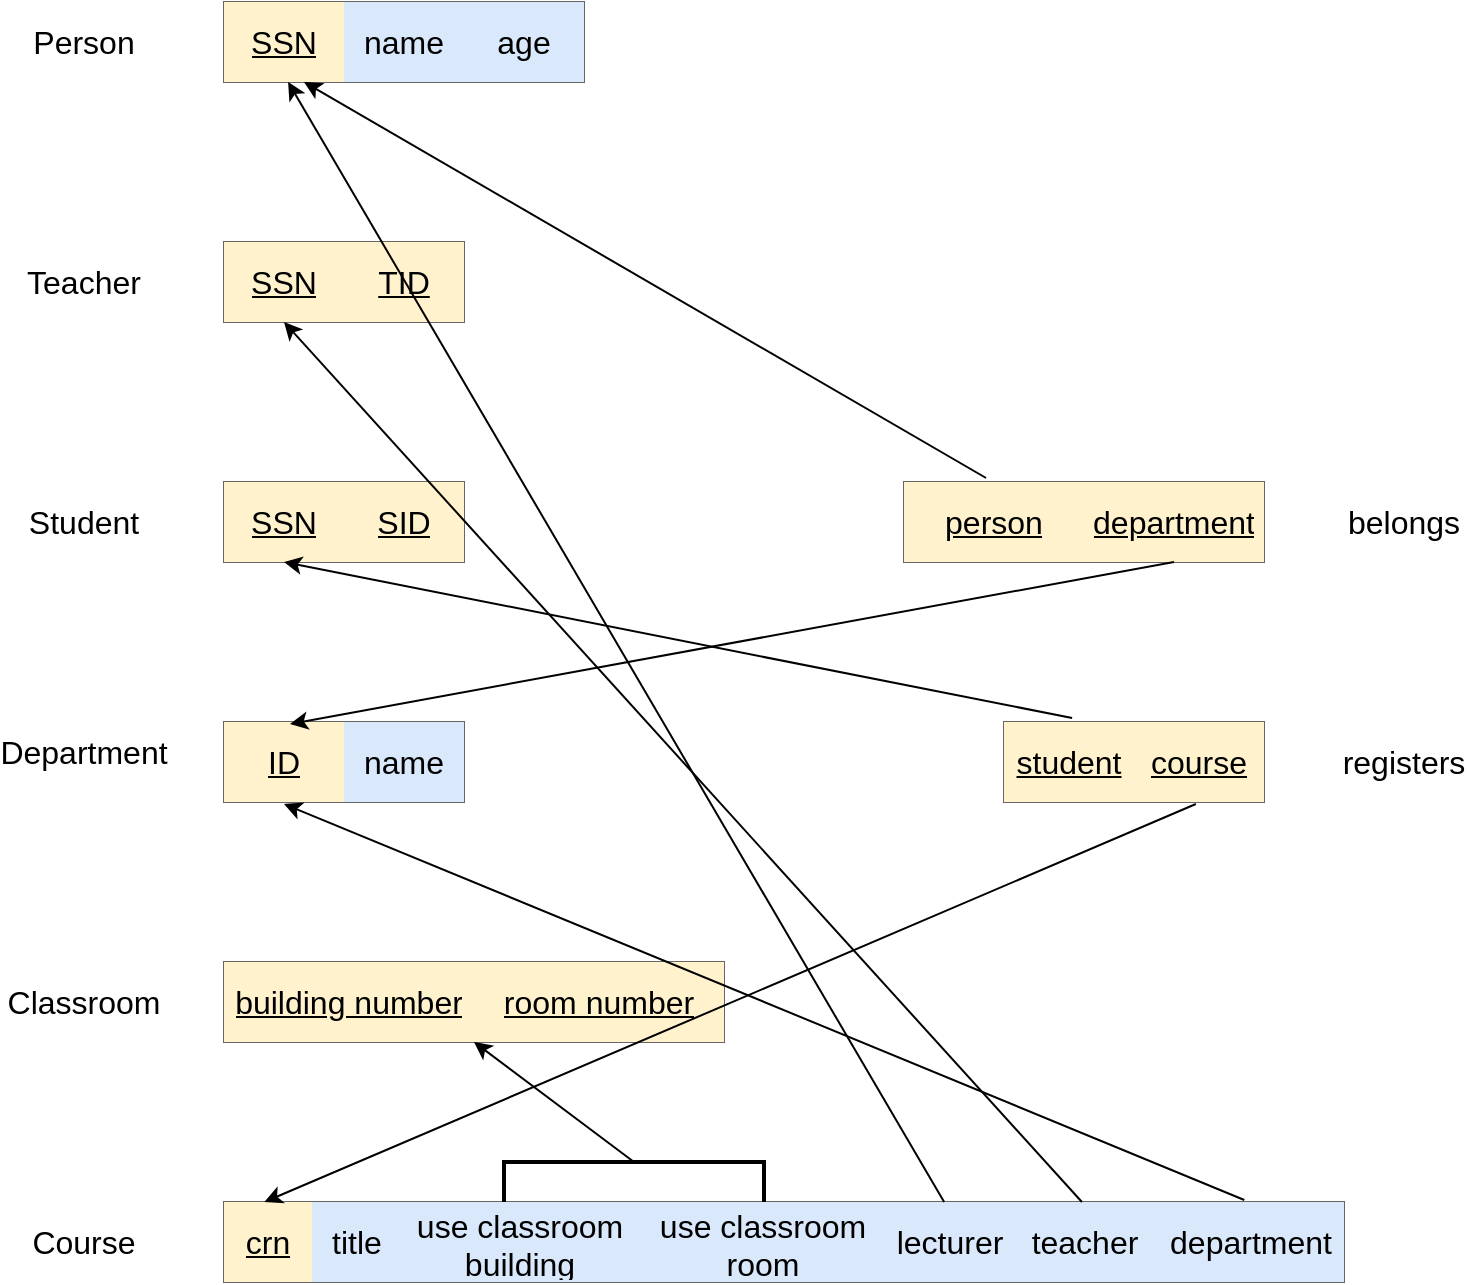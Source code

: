 <mxfile version="21.1.2" type="device">
  <diagram name="Page-1" id="XLfyf-j3GxoiXbW0jk3t">
    <mxGraphModel dx="794" dy="1194" grid="1" gridSize="10" guides="1" tooltips="1" connect="1" arrows="1" fold="1" page="1" pageScale="1" pageWidth="827" pageHeight="1169" math="0" shadow="0">
      <root>
        <mxCell id="0" />
        <mxCell id="1" parent="0" />
        <mxCell id="3cv_eZzOuFBuD2p36541-14" value="Person" style="shape=table;startSize=0;container=1;collapsible=0;childLayout=tableLayout;strokeColor=#666666;fontSize=16;fillColor=#f5f5f5;fontColor=#333333;swimlaneHead=1;swimlaneBody=1;swimlaneLine=1;" vertex="1" parent="1">
          <mxGeometry x="160" y="40" width="180" height="40" as="geometry" />
        </mxCell>
        <mxCell id="3cv_eZzOuFBuD2p36541-15" value="" style="shape=tableRow;horizontal=0;startSize=0;swimlaneHead=0;swimlaneBody=0;strokeColor=inherit;top=0;left=0;bottom=0;right=0;collapsible=0;dropTarget=0;fillColor=none;points=[[0,0.5],[1,0.5]];portConstraint=eastwest;fontSize=16;" vertex="1" parent="3cv_eZzOuFBuD2p36541-14">
          <mxGeometry width="180" height="40" as="geometry" />
        </mxCell>
        <mxCell id="3cv_eZzOuFBuD2p36541-58" value="&lt;u&gt;SSN&lt;/u&gt;" style="shape=partialRectangle;html=1;whiteSpace=wrap;connectable=0;strokeColor=#d6b656;overflow=hidden;fillColor=#fff2cc;top=0;left=0;bottom=0;right=0;pointerEvents=1;fontSize=16;" vertex="1" parent="3cv_eZzOuFBuD2p36541-15">
          <mxGeometry width="60" height="40" as="geometry">
            <mxRectangle width="60" height="40" as="alternateBounds" />
          </mxGeometry>
        </mxCell>
        <mxCell id="3cv_eZzOuFBuD2p36541-57" value="name" style="shape=partialRectangle;html=1;whiteSpace=wrap;connectable=0;strokeColor=#6c8ebf;overflow=hidden;fillColor=#dae8fc;top=0;left=0;bottom=0;right=0;pointerEvents=1;fontSize=16;" vertex="1" parent="3cv_eZzOuFBuD2p36541-15">
          <mxGeometry x="60" width="60" height="40" as="geometry">
            <mxRectangle width="60" height="40" as="alternateBounds" />
          </mxGeometry>
        </mxCell>
        <mxCell id="3cv_eZzOuFBuD2p36541-16" value="age" style="shape=partialRectangle;html=1;whiteSpace=wrap;connectable=0;strokeColor=#6c8ebf;overflow=hidden;fillColor=#dae8fc;top=0;left=0;bottom=0;right=0;pointerEvents=1;fontSize=16;" vertex="1" parent="3cv_eZzOuFBuD2p36541-15">
          <mxGeometry x="120" width="60" height="40" as="geometry">
            <mxRectangle width="60" height="40" as="alternateBounds" />
          </mxGeometry>
        </mxCell>
        <mxCell id="3cv_eZzOuFBuD2p36541-59" value="Teacher" style="shape=table;startSize=0;container=1;collapsible=0;childLayout=tableLayout;strokeColor=#666666;fontSize=16;fillColor=#f5f5f5;fontColor=#333333;" vertex="1" parent="1">
          <mxGeometry x="160" y="160" width="120" height="40" as="geometry" />
        </mxCell>
        <mxCell id="3cv_eZzOuFBuD2p36541-60" value="" style="shape=tableRow;horizontal=0;startSize=0;swimlaneHead=0;swimlaneBody=0;strokeColor=inherit;top=0;left=0;bottom=0;right=0;collapsible=0;dropTarget=0;fillColor=none;points=[[0,0.5],[1,0.5]];portConstraint=eastwest;fontSize=16;" vertex="1" parent="3cv_eZzOuFBuD2p36541-59">
          <mxGeometry width="120" height="40" as="geometry" />
        </mxCell>
        <mxCell id="3cv_eZzOuFBuD2p36541-61" value="&lt;u&gt;SSN&lt;/u&gt;" style="shape=partialRectangle;html=1;whiteSpace=wrap;connectable=0;strokeColor=#d6b656;overflow=hidden;fillColor=#fff2cc;top=0;left=0;bottom=0;right=0;pointerEvents=1;fontSize=16;" vertex="1" parent="3cv_eZzOuFBuD2p36541-60">
          <mxGeometry width="60" height="40" as="geometry">
            <mxRectangle width="60" height="40" as="alternateBounds" />
          </mxGeometry>
        </mxCell>
        <mxCell id="3cv_eZzOuFBuD2p36541-62" value="&lt;u&gt;TID&lt;/u&gt;" style="shape=partialRectangle;html=1;whiteSpace=wrap;connectable=0;strokeColor=#d6b656;overflow=hidden;fillColor=#fff2cc;top=0;left=0;bottom=0;right=0;pointerEvents=1;fontSize=16;" vertex="1" parent="3cv_eZzOuFBuD2p36541-60">
          <mxGeometry x="60" width="60" height="40" as="geometry">
            <mxRectangle width="60" height="40" as="alternateBounds" />
          </mxGeometry>
        </mxCell>
        <mxCell id="3cv_eZzOuFBuD2p36541-72" value="belongs" style="shape=table;startSize=0;container=1;collapsible=0;childLayout=tableLayout;strokeColor=#666666;fontSize=16;fillColor=#f5f5f5;fontColor=#333333;" vertex="1" parent="1">
          <mxGeometry x="500" y="280" width="180" height="40" as="geometry" />
        </mxCell>
        <mxCell id="3cv_eZzOuFBuD2p36541-73" value="" style="shape=tableRow;horizontal=0;startSize=0;swimlaneHead=0;swimlaneBody=0;strokeColor=inherit;top=0;left=0;bottom=0;right=0;collapsible=0;dropTarget=0;fillColor=none;points=[[0,0.5],[1,0.5]];portConstraint=eastwest;fontSize=16;" vertex="1" parent="3cv_eZzOuFBuD2p36541-72">
          <mxGeometry width="180" height="40" as="geometry" />
        </mxCell>
        <mxCell id="3cv_eZzOuFBuD2p36541-74" value="&lt;u&gt;person&lt;/u&gt;" style="shape=partialRectangle;html=1;whiteSpace=wrap;connectable=0;strokeColor=#d6b656;overflow=hidden;fillColor=#fff2cc;top=0;left=0;bottom=0;right=0;pointerEvents=1;fontSize=16;" vertex="1" parent="3cv_eZzOuFBuD2p36541-73">
          <mxGeometry width="90" height="40" as="geometry">
            <mxRectangle width="90" height="40" as="alternateBounds" />
          </mxGeometry>
        </mxCell>
        <mxCell id="3cv_eZzOuFBuD2p36541-75" value="&lt;u&gt;department&lt;/u&gt;" style="shape=partialRectangle;html=1;whiteSpace=wrap;connectable=0;strokeColor=#d6b656;overflow=hidden;fillColor=#fff2cc;top=0;left=0;bottom=0;right=0;pointerEvents=1;fontSize=16;" vertex="1" parent="3cv_eZzOuFBuD2p36541-73">
          <mxGeometry x="90" width="90" height="40" as="geometry">
            <mxRectangle width="90" height="40" as="alternateBounds" />
          </mxGeometry>
        </mxCell>
        <mxCell id="3cv_eZzOuFBuD2p36541-77" value="Department" style="shape=table;startSize=0;container=1;collapsible=0;childLayout=tableLayout;strokeColor=#666666;fontSize=16;fillColor=#f5f5f5;fontColor=#333333;" vertex="1" parent="1">
          <mxGeometry x="160" y="400" width="120" height="40" as="geometry" />
        </mxCell>
        <mxCell id="3cv_eZzOuFBuD2p36541-78" value="" style="shape=tableRow;horizontal=0;startSize=0;swimlaneHead=0;swimlaneBody=0;strokeColor=inherit;top=0;left=0;bottom=0;right=0;collapsible=0;dropTarget=0;fillColor=none;points=[[0,0.5],[1,0.5]];portConstraint=eastwest;fontSize=16;" vertex="1" parent="3cv_eZzOuFBuD2p36541-77">
          <mxGeometry width="120" height="40" as="geometry" />
        </mxCell>
        <mxCell id="3cv_eZzOuFBuD2p36541-79" value="&lt;u&gt;ID&lt;/u&gt;" style="shape=partialRectangle;html=1;whiteSpace=wrap;connectable=0;strokeColor=#d6b656;overflow=hidden;fillColor=#fff2cc;top=0;left=0;bottom=0;right=0;pointerEvents=1;fontSize=16;" vertex="1" parent="3cv_eZzOuFBuD2p36541-78">
          <mxGeometry width="60" height="40" as="geometry">
            <mxRectangle width="60" height="40" as="alternateBounds" />
          </mxGeometry>
        </mxCell>
        <mxCell id="3cv_eZzOuFBuD2p36541-80" value="name" style="shape=partialRectangle;html=1;whiteSpace=wrap;connectable=0;strokeColor=#6c8ebf;overflow=hidden;fillColor=#dae8fc;top=0;left=0;bottom=0;right=0;pointerEvents=1;fontSize=16;" vertex="1" parent="3cv_eZzOuFBuD2p36541-78">
          <mxGeometry x="60" width="60" height="40" as="geometry">
            <mxRectangle width="60" height="40" as="alternateBounds" />
          </mxGeometry>
        </mxCell>
        <mxCell id="3cv_eZzOuFBuD2p36541-82" value="registers" style="shape=table;startSize=0;container=1;collapsible=0;childLayout=tableLayout;strokeColor=#666666;fontSize=16;fillColor=#f5f5f5;fontColor=#333333;" vertex="1" parent="1">
          <mxGeometry x="550" y="400" width="130" height="40" as="geometry" />
        </mxCell>
        <mxCell id="3cv_eZzOuFBuD2p36541-83" value="" style="shape=tableRow;horizontal=0;startSize=0;swimlaneHead=0;swimlaneBody=0;strokeColor=inherit;top=0;left=0;bottom=0;right=0;collapsible=0;dropTarget=0;fillColor=none;points=[[0,0.5],[1,0.5]];portConstraint=eastwest;fontSize=16;" vertex="1" parent="3cv_eZzOuFBuD2p36541-82">
          <mxGeometry width="130" height="40" as="geometry" />
        </mxCell>
        <mxCell id="3cv_eZzOuFBuD2p36541-84" value="&lt;u&gt;student&lt;/u&gt;" style="shape=partialRectangle;html=1;whiteSpace=wrap;connectable=0;strokeColor=#d6b656;overflow=hidden;fillColor=#fff2cc;top=0;left=0;bottom=0;right=0;pointerEvents=1;fontSize=16;" vertex="1" parent="3cv_eZzOuFBuD2p36541-83">
          <mxGeometry width="65" height="40" as="geometry">
            <mxRectangle width="65" height="40" as="alternateBounds" />
          </mxGeometry>
        </mxCell>
        <mxCell id="3cv_eZzOuFBuD2p36541-85" value="&lt;u&gt;course&lt;/u&gt;" style="shape=partialRectangle;html=1;whiteSpace=wrap;connectable=0;strokeColor=#d6b656;overflow=hidden;fillColor=#fff2cc;top=0;left=0;bottom=0;right=0;pointerEvents=1;fontSize=16;" vertex="1" parent="3cv_eZzOuFBuD2p36541-83">
          <mxGeometry x="65" width="65" height="40" as="geometry">
            <mxRectangle width="65" height="40" as="alternateBounds" />
          </mxGeometry>
        </mxCell>
        <mxCell id="3cv_eZzOuFBuD2p36541-87" value="Student" style="shape=table;startSize=0;container=1;collapsible=0;childLayout=tableLayout;strokeColor=#666666;fontSize=16;fillColor=#f5f5f5;fontColor=#333333;" vertex="1" parent="1">
          <mxGeometry x="160" y="280" width="120" height="40" as="geometry" />
        </mxCell>
        <mxCell id="3cv_eZzOuFBuD2p36541-88" value="" style="shape=tableRow;horizontal=0;startSize=0;swimlaneHead=0;swimlaneBody=0;strokeColor=inherit;top=0;left=0;bottom=0;right=0;collapsible=0;dropTarget=0;fillColor=none;points=[[0,0.5],[1,0.5]];portConstraint=eastwest;fontSize=16;" vertex="1" parent="3cv_eZzOuFBuD2p36541-87">
          <mxGeometry width="120" height="40" as="geometry" />
        </mxCell>
        <mxCell id="3cv_eZzOuFBuD2p36541-89" value="&lt;u&gt;SSN&lt;/u&gt;" style="shape=partialRectangle;html=1;whiteSpace=wrap;connectable=0;strokeColor=#d6b656;overflow=hidden;fillColor=#fff2cc;top=0;left=0;bottom=0;right=0;pointerEvents=1;fontSize=16;" vertex="1" parent="3cv_eZzOuFBuD2p36541-88">
          <mxGeometry width="60" height="40" as="geometry">
            <mxRectangle width="60" height="40" as="alternateBounds" />
          </mxGeometry>
        </mxCell>
        <mxCell id="3cv_eZzOuFBuD2p36541-90" value="&lt;u&gt;SID&lt;/u&gt;" style="shape=partialRectangle;html=1;whiteSpace=wrap;connectable=0;strokeColor=#d6b656;overflow=hidden;fillColor=#fff2cc;top=0;left=0;bottom=0;right=0;pointerEvents=1;fontSize=16;" vertex="1" parent="3cv_eZzOuFBuD2p36541-88">
          <mxGeometry x="60" width="60" height="40" as="geometry">
            <mxRectangle width="60" height="40" as="alternateBounds" />
          </mxGeometry>
        </mxCell>
        <mxCell id="3cv_eZzOuFBuD2p36541-92" value="Classroom" style="shape=table;startSize=0;container=1;collapsible=0;childLayout=tableLayout;strokeColor=#666666;fontSize=16;fillColor=#f5f5f5;fontColor=#333333;" vertex="1" parent="1">
          <mxGeometry x="160" y="520" width="250" height="40" as="geometry" />
        </mxCell>
        <mxCell id="3cv_eZzOuFBuD2p36541-93" value="" style="shape=tableRow;horizontal=0;startSize=0;swimlaneHead=0;swimlaneBody=0;strokeColor=inherit;top=0;left=0;bottom=0;right=0;collapsible=0;dropTarget=0;fillColor=none;points=[[0,0.5],[1,0.5]];portConstraint=eastwest;fontSize=16;" vertex="1" parent="3cv_eZzOuFBuD2p36541-92">
          <mxGeometry width="250" height="40" as="geometry" />
        </mxCell>
        <mxCell id="3cv_eZzOuFBuD2p36541-94" value="&lt;u&gt;building number&lt;/u&gt;" style="shape=partialRectangle;html=1;whiteSpace=wrap;connectable=0;strokeColor=#d6b656;overflow=hidden;fillColor=#fff2cc;top=0;left=0;bottom=0;right=0;pointerEvents=1;fontSize=16;" vertex="1" parent="3cv_eZzOuFBuD2p36541-93">
          <mxGeometry width="125" height="40" as="geometry">
            <mxRectangle width="125" height="40" as="alternateBounds" />
          </mxGeometry>
        </mxCell>
        <mxCell id="3cv_eZzOuFBuD2p36541-95" value="&lt;u&gt;room number&lt;/u&gt;" style="shape=partialRectangle;html=1;whiteSpace=wrap;connectable=0;strokeColor=#d6b656;overflow=hidden;fillColor=#fff2cc;top=0;left=0;bottom=0;right=0;pointerEvents=1;fontSize=16;" vertex="1" parent="3cv_eZzOuFBuD2p36541-93">
          <mxGeometry x="125" width="125" height="40" as="geometry">
            <mxRectangle width="125" height="40" as="alternateBounds" />
          </mxGeometry>
        </mxCell>
        <mxCell id="3cv_eZzOuFBuD2p36541-97" value="Course" style="shape=table;startSize=0;container=1;collapsible=0;childLayout=tableLayout;strokeColor=#666666;fontSize=16;fillColor=#f5f5f5;fontColor=#333333;" vertex="1" parent="1">
          <mxGeometry x="160" y="640" width="560" height="40" as="geometry" />
        </mxCell>
        <mxCell id="3cv_eZzOuFBuD2p36541-98" value="" style="shape=tableRow;horizontal=0;startSize=0;swimlaneHead=0;swimlaneBody=0;strokeColor=inherit;top=0;left=0;bottom=0;right=0;collapsible=0;dropTarget=0;fillColor=none;points=[[0,0.5],[1,0.5]];portConstraint=eastwest;fontSize=16;" vertex="1" parent="3cv_eZzOuFBuD2p36541-97">
          <mxGeometry width="560" height="40" as="geometry" />
        </mxCell>
        <mxCell id="3cv_eZzOuFBuD2p36541-99" value="&lt;u&gt;crn&lt;/u&gt;" style="shape=partialRectangle;html=1;whiteSpace=wrap;connectable=0;strokeColor=#d6b656;overflow=hidden;fillColor=#fff2cc;top=0;left=0;bottom=0;right=0;pointerEvents=1;fontSize=16;" vertex="1" parent="3cv_eZzOuFBuD2p36541-98">
          <mxGeometry width="44" height="40" as="geometry">
            <mxRectangle width="44" height="40" as="alternateBounds" />
          </mxGeometry>
        </mxCell>
        <mxCell id="3cv_eZzOuFBuD2p36541-100" value="title" style="shape=partialRectangle;html=1;whiteSpace=wrap;connectable=0;strokeColor=#6c8ebf;overflow=hidden;fillColor=#dae8fc;top=0;left=0;bottom=0;right=0;pointerEvents=1;fontSize=16;" vertex="1" parent="3cv_eZzOuFBuD2p36541-98">
          <mxGeometry x="44" width="45" height="40" as="geometry">
            <mxRectangle width="45" height="40" as="alternateBounds" />
          </mxGeometry>
        </mxCell>
        <mxCell id="3cv_eZzOuFBuD2p36541-107" value="use classroom building" style="shape=partialRectangle;html=1;whiteSpace=wrap;connectable=0;strokeColor=#6c8ebf;overflow=hidden;fillColor=#dae8fc;top=0;left=0;bottom=0;right=0;pointerEvents=1;fontSize=16;" vertex="1" parent="3cv_eZzOuFBuD2p36541-98">
          <mxGeometry x="89" width="118" height="40" as="geometry">
            <mxRectangle width="118" height="40" as="alternateBounds" />
          </mxGeometry>
        </mxCell>
        <mxCell id="3cv_eZzOuFBuD2p36541-108" value="use classroom room" style="shape=partialRectangle;html=1;whiteSpace=wrap;connectable=0;strokeColor=#6c8ebf;overflow=hidden;fillColor=#dae8fc;top=0;left=0;bottom=0;right=0;pointerEvents=1;fontSize=16;" vertex="1" parent="3cv_eZzOuFBuD2p36541-98">
          <mxGeometry x="207" width="125" height="40" as="geometry">
            <mxRectangle width="125" height="40" as="alternateBounds" />
          </mxGeometry>
        </mxCell>
        <mxCell id="3cv_eZzOuFBuD2p36541-109" value="lecturer" style="shape=partialRectangle;html=1;whiteSpace=wrap;connectable=0;strokeColor=#6c8ebf;overflow=hidden;fillColor=#dae8fc;top=0;left=0;bottom=0;right=0;pointerEvents=1;fontSize=16;" vertex="1" parent="3cv_eZzOuFBuD2p36541-98">
          <mxGeometry x="332" width="62" height="40" as="geometry">
            <mxRectangle width="62" height="40" as="alternateBounds" />
          </mxGeometry>
        </mxCell>
        <mxCell id="3cv_eZzOuFBuD2p36541-101" value="teacher" style="shape=partialRectangle;html=1;whiteSpace=wrap;connectable=0;strokeColor=#6c8ebf;overflow=hidden;fillColor=#dae8fc;top=0;left=0;bottom=0;right=0;pointerEvents=1;fontSize=16;" vertex="1" parent="3cv_eZzOuFBuD2p36541-98">
          <mxGeometry x="394" width="73" height="40" as="geometry">
            <mxRectangle width="73" height="40" as="alternateBounds" />
          </mxGeometry>
        </mxCell>
        <mxCell id="3cv_eZzOuFBuD2p36541-106" value="department" style="shape=partialRectangle;html=1;whiteSpace=wrap;connectable=0;strokeColor=#6c8ebf;overflow=hidden;fillColor=#dae8fc;top=0;left=0;bottom=0;right=0;pointerEvents=1;fontSize=16;" vertex="1" parent="3cv_eZzOuFBuD2p36541-98">
          <mxGeometry x="467" width="93" height="40" as="geometry">
            <mxRectangle width="93" height="40" as="alternateBounds" />
          </mxGeometry>
        </mxCell>
        <mxCell id="3cv_eZzOuFBuD2p36541-124" value="Person" style="text;html=1;strokeColor=none;fillColor=none;align=center;verticalAlign=middle;whiteSpace=wrap;rounded=0;fontSize=16;" vertex="1" parent="1">
          <mxGeometry x="60" y="45" width="60" height="30" as="geometry" />
        </mxCell>
        <mxCell id="3cv_eZzOuFBuD2p36541-125" value="Student" style="text;html=1;strokeColor=none;fillColor=none;align=center;verticalAlign=middle;whiteSpace=wrap;rounded=0;fontSize=16;" vertex="1" parent="1">
          <mxGeometry x="60" y="285" width="60" height="30" as="geometry" />
        </mxCell>
        <mxCell id="3cv_eZzOuFBuD2p36541-126" value="Department" style="text;html=1;strokeColor=none;fillColor=none;align=center;verticalAlign=middle;whiteSpace=wrap;rounded=0;fontSize=16;" vertex="1" parent="1">
          <mxGeometry x="60" y="400" width="60" height="30" as="geometry" />
        </mxCell>
        <mxCell id="3cv_eZzOuFBuD2p36541-127" value="Classroom" style="text;html=1;strokeColor=none;fillColor=none;align=center;verticalAlign=middle;whiteSpace=wrap;rounded=0;fontSize=16;" vertex="1" parent="1">
          <mxGeometry x="60" y="525" width="60" height="30" as="geometry" />
        </mxCell>
        <mxCell id="3cv_eZzOuFBuD2p36541-128" value="Course" style="text;html=1;strokeColor=none;fillColor=none;align=center;verticalAlign=middle;whiteSpace=wrap;rounded=0;fontSize=16;" vertex="1" parent="1">
          <mxGeometry x="60" y="645" width="60" height="30" as="geometry" />
        </mxCell>
        <mxCell id="3cv_eZzOuFBuD2p36541-129" value="belongs" style="text;html=1;strokeColor=none;fillColor=none;align=center;verticalAlign=middle;whiteSpace=wrap;rounded=0;fontSize=16;" vertex="1" parent="1">
          <mxGeometry x="720" y="285" width="60" height="30" as="geometry" />
        </mxCell>
        <mxCell id="3cv_eZzOuFBuD2p36541-130" value="registers" style="text;html=1;strokeColor=none;fillColor=none;align=center;verticalAlign=middle;whiteSpace=wrap;rounded=0;fontSize=16;" vertex="1" parent="1">
          <mxGeometry x="720" y="405" width="60" height="30" as="geometry" />
        </mxCell>
        <mxCell id="3cv_eZzOuFBuD2p36541-132" value="Teacher" style="text;html=1;strokeColor=none;fillColor=none;align=center;verticalAlign=middle;whiteSpace=wrap;rounded=0;fontSize=16;" vertex="1" parent="1">
          <mxGeometry x="60" y="165" width="60" height="30" as="geometry" />
        </mxCell>
        <mxCell id="3cv_eZzOuFBuD2p36541-133" value="" style="strokeWidth=2;html=1;shape=mxgraph.flowchart.annotation_1;align=left;pointerEvents=1;direction=south;" vertex="1" parent="1">
          <mxGeometry x="300" y="620" width="130" height="20" as="geometry" />
        </mxCell>
        <mxCell id="3cv_eZzOuFBuD2p36541-134" value="" style="endArrow=classic;html=1;rounded=0;exitX=0;exitY=0.5;exitDx=0;exitDy=0;exitPerimeter=0;entryX=0.5;entryY=1;entryDx=0;entryDy=0;" edge="1" parent="1" source="3cv_eZzOuFBuD2p36541-133" target="3cv_eZzOuFBuD2p36541-92">
          <mxGeometry width="50" height="50" relative="1" as="geometry">
            <mxPoint x="330" y="390" as="sourcePoint" />
            <mxPoint x="380" y="340" as="targetPoint" />
          </mxGeometry>
        </mxCell>
        <mxCell id="3cv_eZzOuFBuD2p36541-135" value="" style="endArrow=classic;html=1;rounded=0;exitX=0.643;exitY=0;exitDx=0;exitDy=0;exitPerimeter=0;entryX=0.178;entryY=1;entryDx=0;entryDy=0;entryPerimeter=0;" edge="1" parent="1" source="3cv_eZzOuFBuD2p36541-98" target="3cv_eZzOuFBuD2p36541-15">
          <mxGeometry width="50" height="50" relative="1" as="geometry">
            <mxPoint x="330" y="390" as="sourcePoint" />
            <mxPoint x="380" y="340" as="targetPoint" />
          </mxGeometry>
        </mxCell>
        <mxCell id="3cv_eZzOuFBuD2p36541-136" value="" style="endArrow=classic;html=1;rounded=0;exitX=0.766;exitY=0;exitDx=0;exitDy=0;exitPerimeter=0;entryX=0.25;entryY=1;entryDx=0;entryDy=0;" edge="1" parent="1" source="3cv_eZzOuFBuD2p36541-98" target="3cv_eZzOuFBuD2p36541-59">
          <mxGeometry width="50" height="50" relative="1" as="geometry">
            <mxPoint x="330" y="390" as="sourcePoint" />
            <mxPoint x="380" y="340" as="targetPoint" />
          </mxGeometry>
        </mxCell>
        <mxCell id="3cv_eZzOuFBuD2p36541-137" value="" style="endArrow=classic;html=1;rounded=0;exitX=0.911;exitY=-0.025;exitDx=0;exitDy=0;exitPerimeter=0;entryX=0.25;entryY=1.025;entryDx=0;entryDy=0;entryPerimeter=0;" edge="1" parent="1" source="3cv_eZzOuFBuD2p36541-98" target="3cv_eZzOuFBuD2p36541-78">
          <mxGeometry width="50" height="50" relative="1" as="geometry">
            <mxPoint x="330" y="390" as="sourcePoint" />
            <mxPoint x="380" y="340" as="targetPoint" />
          </mxGeometry>
        </mxCell>
        <mxCell id="3cv_eZzOuFBuD2p36541-138" value="" style="endArrow=classic;html=1;rounded=0;exitX=0.228;exitY=-0.05;exitDx=0;exitDy=0;exitPerimeter=0;" edge="1" parent="1" source="3cv_eZzOuFBuD2p36541-73">
          <mxGeometry width="50" height="50" relative="1" as="geometry">
            <mxPoint x="330" y="390" as="sourcePoint" />
            <mxPoint x="200" y="80" as="targetPoint" />
          </mxGeometry>
        </mxCell>
        <mxCell id="3cv_eZzOuFBuD2p36541-139" value="" style="endArrow=classic;html=1;rounded=0;exitX=0.75;exitY=1;exitDx=0;exitDy=0;entryX=0.275;entryY=0.025;entryDx=0;entryDy=0;entryPerimeter=0;" edge="1" parent="1" source="3cv_eZzOuFBuD2p36541-72" target="3cv_eZzOuFBuD2p36541-78">
          <mxGeometry width="50" height="50" relative="1" as="geometry">
            <mxPoint x="330" y="390" as="sourcePoint" />
            <mxPoint x="380" y="340" as="targetPoint" />
          </mxGeometry>
        </mxCell>
        <mxCell id="3cv_eZzOuFBuD2p36541-140" value="" style="endArrow=classic;html=1;rounded=0;exitX=0.262;exitY=-0.05;exitDx=0;exitDy=0;exitPerimeter=0;entryX=0.25;entryY=1;entryDx=0;entryDy=0;" edge="1" parent="1" source="3cv_eZzOuFBuD2p36541-83" target="3cv_eZzOuFBuD2p36541-87">
          <mxGeometry width="50" height="50" relative="1" as="geometry">
            <mxPoint x="330" y="390" as="sourcePoint" />
            <mxPoint x="380" y="340" as="targetPoint" />
          </mxGeometry>
        </mxCell>
        <mxCell id="3cv_eZzOuFBuD2p36541-141" value="" style="endArrow=classic;html=1;rounded=0;exitX=0.738;exitY=1.025;exitDx=0;exitDy=0;exitPerimeter=0;entryX=0.036;entryY=0;entryDx=0;entryDy=0;entryPerimeter=0;" edge="1" parent="1" source="3cv_eZzOuFBuD2p36541-83" target="3cv_eZzOuFBuD2p36541-98">
          <mxGeometry width="50" height="50" relative="1" as="geometry">
            <mxPoint x="330" y="390" as="sourcePoint" />
            <mxPoint x="380" y="340" as="targetPoint" />
          </mxGeometry>
        </mxCell>
      </root>
    </mxGraphModel>
  </diagram>
</mxfile>
